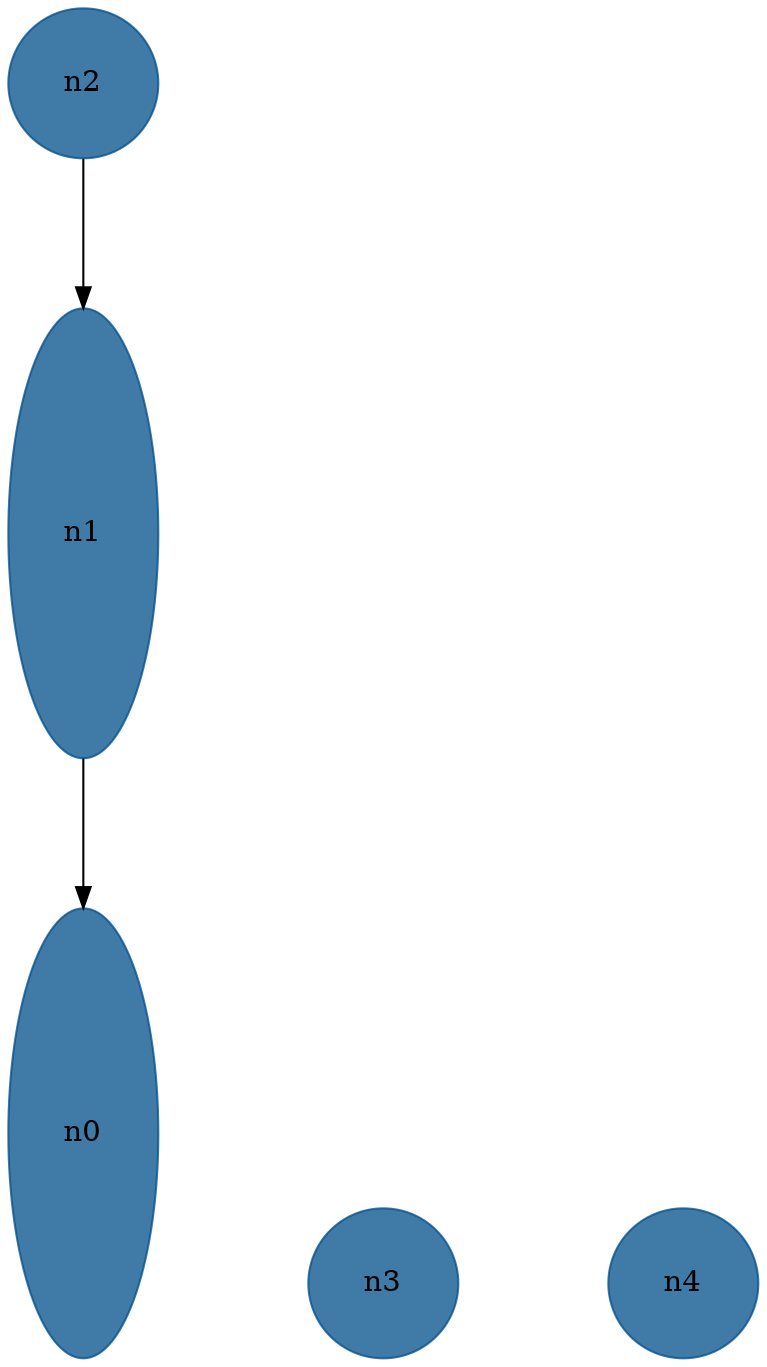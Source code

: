 //do not use DOT to generate pdf use NEATO or FDP
digraph{
layout="neato";
splines="ortho";
n2[shape="ellipse", style="filled", color="#004E8ABF", pos="0,10!", height="1", width="1"];
n2 -> n1;
n1[shape="ellipse", style="filled", color="#004E8ABF", pos="0,7!", height="3", width="1"];
n1 -> n0;
n0[shape="ellipse", style="filled", color="#004E8ABF", pos="0,3!", height="3", width="1"];
n3[shape="ellipse", style="filled", color="#004E8ABF", pos="2,2!", height="1", width="1"];
n4[shape="ellipse", style="filled", color="#004E8ABF", pos="4,2!", height="1", width="1"];
}